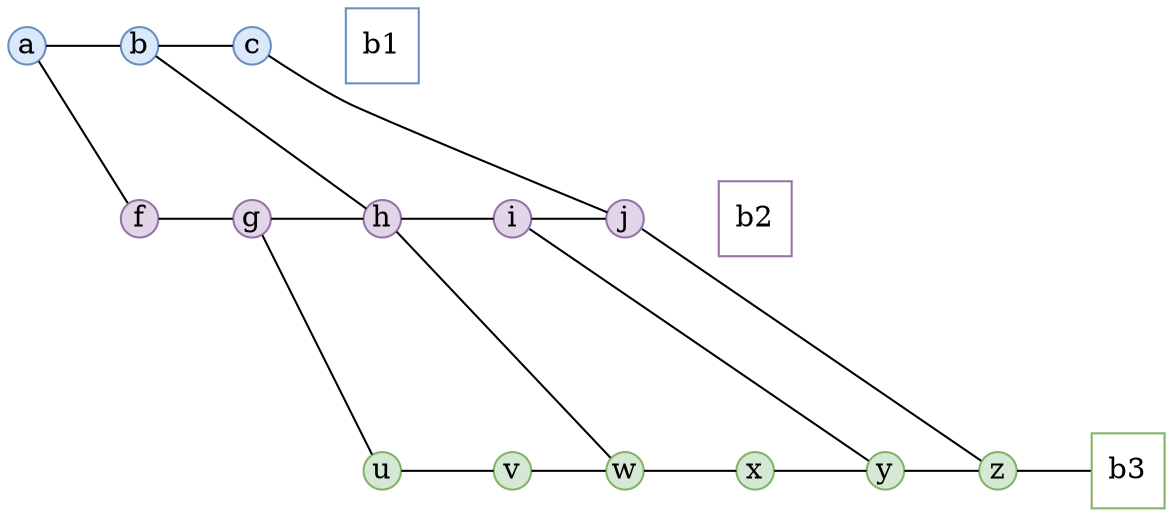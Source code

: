 digraph G {
    rankdir="LR";
    bgcolor="white"
    node[shape=circle; style=filled; fixedsize=true; width=0.25, fontcolor=black, label=""];
    edge[weight=2, arrowhead=none, color=black];

    node[group="gbox1", color="#6c8ebf"; fillcolor="#dae8fc";];
    a [label="a"];
    b [label="b"];
    c [label="c"];
    box1[shape=box; style=""; fixedsize=false; label="b1"];

    node[group="gbox2", color="#9673a6"; fillcolor="#e1d5e7";];
    f [label="f"];
    g [label="g"];
    h [label="h"];
    i [label="i"];
    j [label="j"];
    box2[shape=box; style=""; fixedsize=false; label="b2"];

    node[group="gbox3", color="#82b366"; fillcolor="#d5e8d4";];
    u [label="u"];
    v [label="v"];
    w [label="w"];
    x [label="x"];
    y [label="y"];
    z [label="z"];
    box3[shape=box; style=""; fixedsize=false; label="b3"];

    a -> f
    f -> g
    a -> b
    g -> u
    u -> v
    b -> h
    g -> h
    b -> c
    h -> w
    v -> w
    w -> x
    h -> i
    i -> y
    x -> y
    c -> j
    i -> j
    j -> z
    y -> z
    c -> box1 [style=invis]
    j -> box2 [style=invis]
    z -> box3
}
